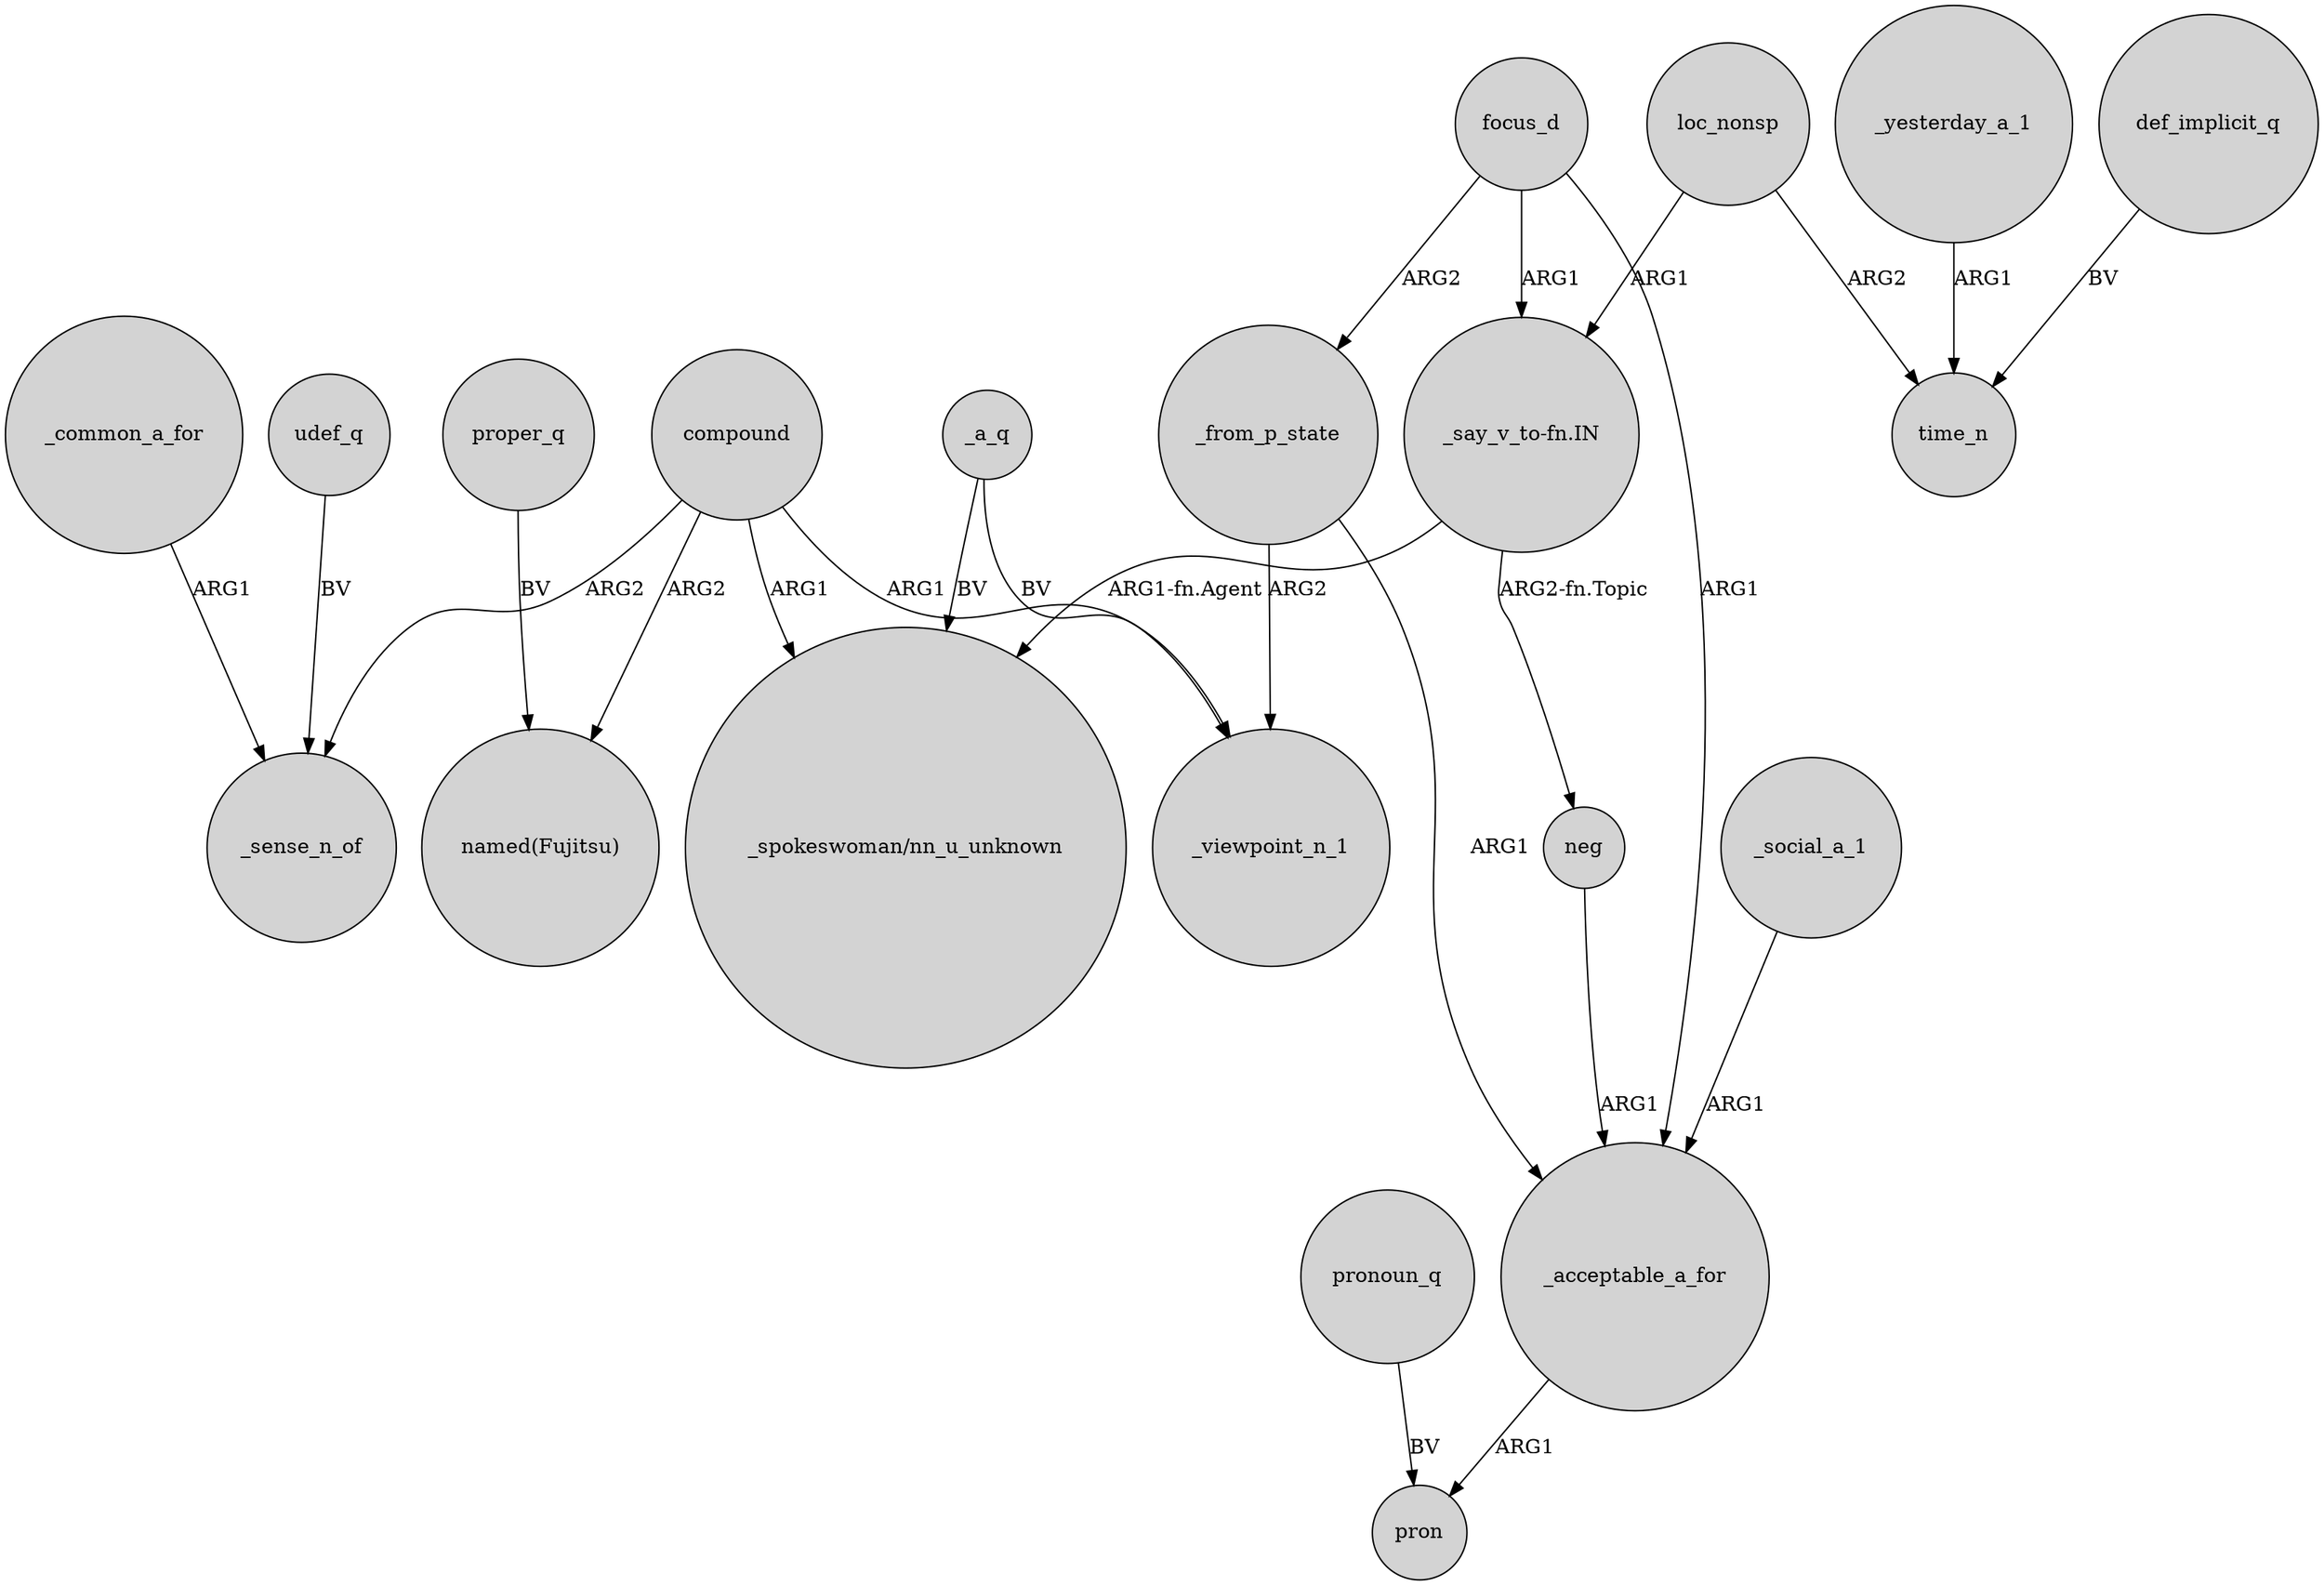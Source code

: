 digraph {
	node [shape=circle style=filled]
	compound -> _sense_n_of [label=ARG2]
	_yesterday_a_1 -> time_n [label=ARG1]
	_a_q -> _viewpoint_n_1 [label=BV]
	_acceptable_a_for -> pron [label=ARG1]
	def_implicit_q -> time_n [label=BV]
	_a_q -> "_spokeswoman/nn_u_unknown" [label=BV]
	neg -> _acceptable_a_for [label=ARG1]
	_from_p_state -> _acceptable_a_for [label=ARG1]
	_from_p_state -> _viewpoint_n_1 [label=ARG2]
	loc_nonsp -> time_n [label=ARG2]
	compound -> _viewpoint_n_1 [label=ARG1]
	proper_q -> "named(Fujitsu)" [label=BV]
	pronoun_q -> pron [label=BV]
	udef_q -> _sense_n_of [label=BV]
	focus_d -> _acceptable_a_for [label=ARG1]
	loc_nonsp -> "_say_v_to-fn.IN" [label=ARG1]
	"_say_v_to-fn.IN" -> "_spokeswoman/nn_u_unknown" [label="ARG1-fn.Agent"]
	compound -> "_spokeswoman/nn_u_unknown" [label=ARG1]
	"_say_v_to-fn.IN" -> neg [label="ARG2-fn.Topic"]
	compound -> "named(Fujitsu)" [label=ARG2]
	_social_a_1 -> _acceptable_a_for [label=ARG1]
	focus_d -> _from_p_state [label=ARG2]
	_common_a_for -> _sense_n_of [label=ARG1]
	focus_d -> "_say_v_to-fn.IN" [label=ARG1]
}
